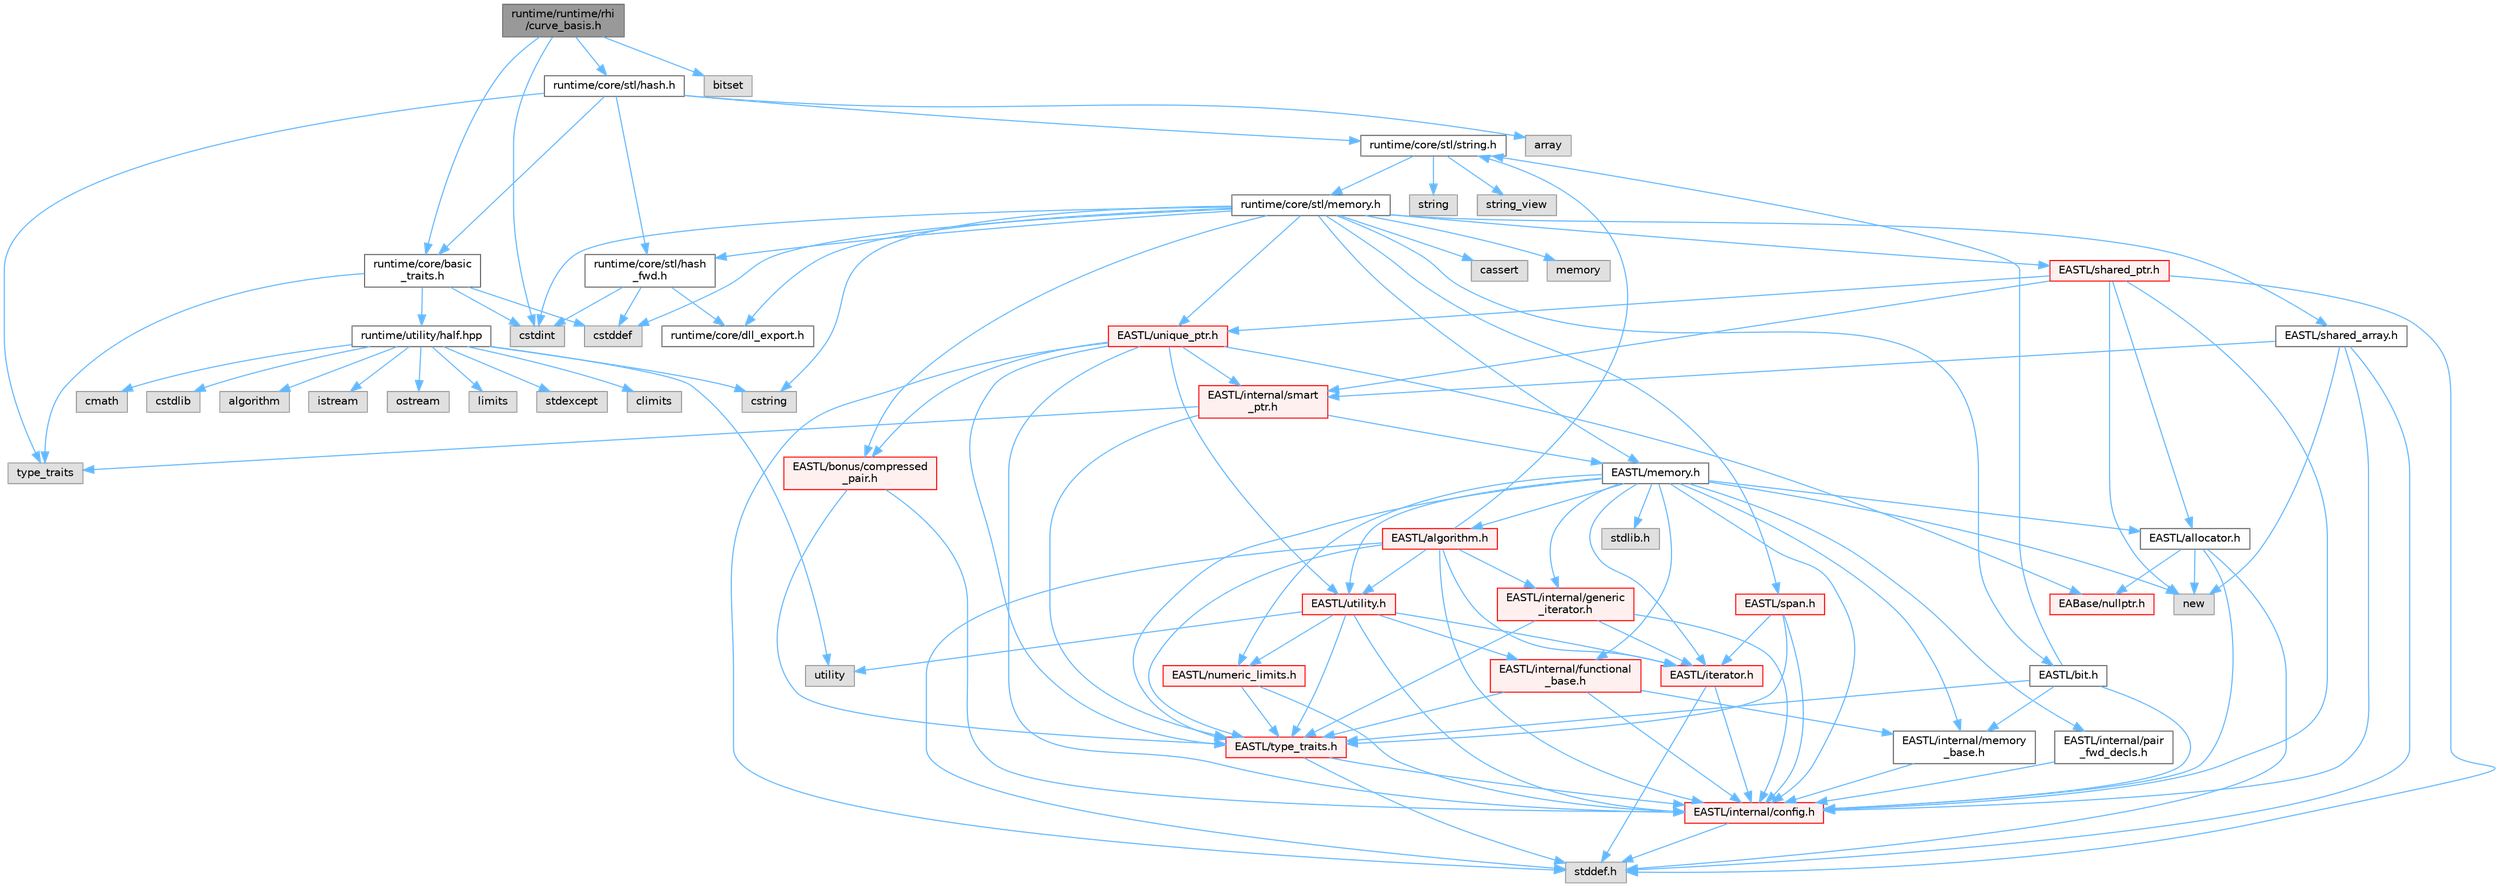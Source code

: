 digraph "runtime/runtime/rhi/curve_basis.h"
{
 // LATEX_PDF_SIZE
  bgcolor="transparent";
  edge [fontname=Helvetica,fontsize=10,labelfontname=Helvetica,labelfontsize=10];
  node [fontname=Helvetica,fontsize=10,shape=box,height=0.2,width=0.4];
  Node1 [id="Node000001",label="runtime/runtime/rhi\l/curve_basis.h",height=0.2,width=0.4,color="gray40", fillcolor="grey60", style="filled", fontcolor="black",tooltip=" "];
  Node1 -> Node2 [id="edge1_Node000001_Node000002",color="steelblue1",style="solid",tooltip=" "];
  Node2 [id="Node000002",label="cstdint",height=0.2,width=0.4,color="grey60", fillcolor="#E0E0E0", style="filled",tooltip=" "];
  Node1 -> Node3 [id="edge2_Node000001_Node000003",color="steelblue1",style="solid",tooltip=" "];
  Node3 [id="Node000003",label="bitset",height=0.2,width=0.4,color="grey60", fillcolor="#E0E0E0", style="filled",tooltip=" "];
  Node1 -> Node4 [id="edge3_Node000001_Node000004",color="steelblue1",style="solid",tooltip=" "];
  Node4 [id="Node000004",label="runtime/core/basic\l_traits.h",height=0.2,width=0.4,color="grey40", fillcolor="white", style="filled",URL="$basic__traits_8h.html",tooltip=" "];
  Node4 -> Node2 [id="edge4_Node000004_Node000002",color="steelblue1",style="solid",tooltip=" "];
  Node4 -> Node5 [id="edge5_Node000004_Node000005",color="steelblue1",style="solid",tooltip=" "];
  Node5 [id="Node000005",label="cstddef",height=0.2,width=0.4,color="grey60", fillcolor="#E0E0E0", style="filled",tooltip=" "];
  Node4 -> Node6 [id="edge6_Node000004_Node000006",color="steelblue1",style="solid",tooltip=" "];
  Node6 [id="Node000006",label="type_traits",height=0.2,width=0.4,color="grey60", fillcolor="#E0E0E0", style="filled",tooltip=" "];
  Node4 -> Node7 [id="edge7_Node000004_Node000007",color="steelblue1",style="solid",tooltip=" "];
  Node7 [id="Node000007",label="runtime/utility/half.hpp",height=0.2,width=0.4,color="grey40", fillcolor="white", style="filled",URL="$half_8hpp.html",tooltip=" "];
  Node7 -> Node8 [id="edge8_Node000007_Node000008",color="steelblue1",style="solid",tooltip=" "];
  Node8 [id="Node000008",label="utility",height=0.2,width=0.4,color="grey60", fillcolor="#E0E0E0", style="filled",tooltip=" "];
  Node7 -> Node9 [id="edge9_Node000007_Node000009",color="steelblue1",style="solid",tooltip=" "];
  Node9 [id="Node000009",label="algorithm",height=0.2,width=0.4,color="grey60", fillcolor="#E0E0E0", style="filled",tooltip=" "];
  Node7 -> Node10 [id="edge10_Node000007_Node000010",color="steelblue1",style="solid",tooltip=" "];
  Node10 [id="Node000010",label="istream",height=0.2,width=0.4,color="grey60", fillcolor="#E0E0E0", style="filled",tooltip=" "];
  Node7 -> Node11 [id="edge11_Node000007_Node000011",color="steelblue1",style="solid",tooltip=" "];
  Node11 [id="Node000011",label="ostream",height=0.2,width=0.4,color="grey60", fillcolor="#E0E0E0", style="filled",tooltip=" "];
  Node7 -> Node12 [id="edge12_Node000007_Node000012",color="steelblue1",style="solid",tooltip=" "];
  Node12 [id="Node000012",label="limits",height=0.2,width=0.4,color="grey60", fillcolor="#E0E0E0", style="filled",tooltip=" "];
  Node7 -> Node13 [id="edge13_Node000007_Node000013",color="steelblue1",style="solid",tooltip=" "];
  Node13 [id="Node000013",label="stdexcept",height=0.2,width=0.4,color="grey60", fillcolor="#E0E0E0", style="filled",tooltip=" "];
  Node7 -> Node14 [id="edge14_Node000007_Node000014",color="steelblue1",style="solid",tooltip=" "];
  Node14 [id="Node000014",label="climits",height=0.2,width=0.4,color="grey60", fillcolor="#E0E0E0", style="filled",tooltip=" "];
  Node7 -> Node15 [id="edge15_Node000007_Node000015",color="steelblue1",style="solid",tooltip=" "];
  Node15 [id="Node000015",label="cmath",height=0.2,width=0.4,color="grey60", fillcolor="#E0E0E0", style="filled",tooltip=" "];
  Node7 -> Node16 [id="edge16_Node000007_Node000016",color="steelblue1",style="solid",tooltip=" "];
  Node16 [id="Node000016",label="cstring",height=0.2,width=0.4,color="grey60", fillcolor="#E0E0E0", style="filled",tooltip=" "];
  Node7 -> Node17 [id="edge17_Node000007_Node000017",color="steelblue1",style="solid",tooltip=" "];
  Node17 [id="Node000017",label="cstdlib",height=0.2,width=0.4,color="grey60", fillcolor="#E0E0E0", style="filled",tooltip=" "];
  Node1 -> Node18 [id="edge18_Node000001_Node000018",color="steelblue1",style="solid",tooltip=" "];
  Node18 [id="Node000018",label="runtime/core/stl/hash.h",height=0.2,width=0.4,color="grey40", fillcolor="white", style="filled",URL="$hash_8h.html",tooltip=" "];
  Node18 -> Node19 [id="edge19_Node000018_Node000019",color="steelblue1",style="solid",tooltip=" "];
  Node19 [id="Node000019",label="array",height=0.2,width=0.4,color="grey60", fillcolor="#E0E0E0", style="filled",tooltip=" "];
  Node18 -> Node6 [id="edge20_Node000018_Node000006",color="steelblue1",style="solid",tooltip=" "];
  Node18 -> Node20 [id="edge21_Node000018_Node000020",color="steelblue1",style="solid",tooltip=" "];
  Node20 [id="Node000020",label="runtime/core/stl/hash\l_fwd.h",height=0.2,width=0.4,color="grey40", fillcolor="white", style="filled",URL="$hash__fwd_8h.html",tooltip=" "];
  Node20 -> Node5 [id="edge22_Node000020_Node000005",color="steelblue1",style="solid",tooltip=" "];
  Node20 -> Node2 [id="edge23_Node000020_Node000002",color="steelblue1",style="solid",tooltip=" "];
  Node20 -> Node21 [id="edge24_Node000020_Node000021",color="steelblue1",style="solid",tooltip=" "];
  Node21 [id="Node000021",label="runtime/core/dll_export.h",height=0.2,width=0.4,color="grey40", fillcolor="white", style="filled",URL="$dll__export_8h.html",tooltip=" "];
  Node18 -> Node22 [id="edge25_Node000018_Node000022",color="steelblue1",style="solid",tooltip=" "];
  Node22 [id="Node000022",label="runtime/core/stl/string.h",height=0.2,width=0.4,color="grey40", fillcolor="white", style="filled",URL="$string_8h.html",tooltip=" "];
  Node22 -> Node23 [id="edge26_Node000022_Node000023",color="steelblue1",style="solid",tooltip=" "];
  Node23 [id="Node000023",label="string",height=0.2,width=0.4,color="grey60", fillcolor="#E0E0E0", style="filled",tooltip=" "];
  Node22 -> Node24 [id="edge27_Node000022_Node000024",color="steelblue1",style="solid",tooltip=" "];
  Node24 [id="Node000024",label="string_view",height=0.2,width=0.4,color="grey60", fillcolor="#E0E0E0", style="filled",tooltip=" "];
  Node22 -> Node25 [id="edge28_Node000022_Node000025",color="steelblue1",style="solid",tooltip=" "];
  Node25 [id="Node000025",label="runtime/core/stl/memory.h",height=0.2,width=0.4,color="grey40", fillcolor="white", style="filled",URL="$core_2stl_2memory_8h.html",tooltip=" "];
  Node25 -> Node5 [id="edge29_Node000025_Node000005",color="steelblue1",style="solid",tooltip=" "];
  Node25 -> Node2 [id="edge30_Node000025_Node000002",color="steelblue1",style="solid",tooltip=" "];
  Node25 -> Node26 [id="edge31_Node000025_Node000026",color="steelblue1",style="solid",tooltip=" "];
  Node26 [id="Node000026",label="cassert",height=0.2,width=0.4,color="grey60", fillcolor="#E0E0E0", style="filled",tooltip=" "];
  Node25 -> Node27 [id="edge32_Node000025_Node000027",color="steelblue1",style="solid",tooltip=" "];
  Node27 [id="Node000027",label="memory",height=0.2,width=0.4,color="grey60", fillcolor="#E0E0E0", style="filled",tooltip=" "];
  Node25 -> Node16 [id="edge33_Node000025_Node000016",color="steelblue1",style="solid",tooltip=" "];
  Node25 -> Node28 [id="edge34_Node000025_Node000028",color="steelblue1",style="solid",tooltip=" "];
  Node28 [id="Node000028",label="EASTL/bit.h",height=0.2,width=0.4,color="grey40", fillcolor="white", style="filled",URL="$bit_8h.html",tooltip=" "];
  Node28 -> Node29 [id="edge35_Node000028_Node000029",color="steelblue1",style="solid",tooltip=" "];
  Node29 [id="Node000029",label="EASTL/internal/config.h",height=0.2,width=0.4,color="red", fillcolor="#FFF0F0", style="filled",URL="$config_8h.html",tooltip=" "];
  Node29 -> Node37 [id="edge36_Node000029_Node000037",color="steelblue1",style="solid",tooltip=" "];
  Node37 [id="Node000037",label="stddef.h",height=0.2,width=0.4,color="grey60", fillcolor="#E0E0E0", style="filled",tooltip=" "];
  Node28 -> Node38 [id="edge37_Node000028_Node000038",color="steelblue1",style="solid",tooltip=" "];
  Node38 [id="Node000038",label="EASTL/internal/memory\l_base.h",height=0.2,width=0.4,color="grey40", fillcolor="white", style="filled",URL="$memory__base_8h.html",tooltip=" "];
  Node38 -> Node29 [id="edge38_Node000038_Node000029",color="steelblue1",style="solid",tooltip=" "];
  Node28 -> Node39 [id="edge39_Node000028_Node000039",color="steelblue1",style="solid",tooltip=" "];
  Node39 [id="Node000039",label="EASTL/type_traits.h",height=0.2,width=0.4,color="red", fillcolor="#FFF0F0", style="filled",URL="$_e_a_s_t_l_2include_2_e_a_s_t_l_2type__traits_8h.html",tooltip=" "];
  Node39 -> Node29 [id="edge40_Node000039_Node000029",color="steelblue1",style="solid",tooltip=" "];
  Node39 -> Node37 [id="edge41_Node000039_Node000037",color="steelblue1",style="solid",tooltip=" "];
  Node28 -> Node22 [id="edge42_Node000028_Node000022",color="steelblue1",style="solid",tooltip=" "];
  Node25 -> Node49 [id="edge43_Node000025_Node000049",color="steelblue1",style="solid",tooltip=" "];
  Node49 [id="Node000049",label="EASTL/memory.h",height=0.2,width=0.4,color="grey40", fillcolor="white", style="filled",URL="$_e_a_s_t_l_2include_2_e_a_s_t_l_2memory_8h.html",tooltip=" "];
  Node49 -> Node29 [id="edge44_Node000049_Node000029",color="steelblue1",style="solid",tooltip=" "];
  Node49 -> Node38 [id="edge45_Node000049_Node000038",color="steelblue1",style="solid",tooltip=" "];
  Node49 -> Node50 [id="edge46_Node000049_Node000050",color="steelblue1",style="solid",tooltip=" "];
  Node50 [id="Node000050",label="EASTL/internal/generic\l_iterator.h",height=0.2,width=0.4,color="red", fillcolor="#FFF0F0", style="filled",URL="$generic__iterator_8h.html",tooltip=" "];
  Node50 -> Node29 [id="edge47_Node000050_Node000029",color="steelblue1",style="solid",tooltip=" "];
  Node50 -> Node51 [id="edge48_Node000050_Node000051",color="steelblue1",style="solid",tooltip=" "];
  Node51 [id="Node000051",label="EASTL/iterator.h",height=0.2,width=0.4,color="red", fillcolor="#FFF0F0", style="filled",URL="$_e_a_s_t_l_2include_2_e_a_s_t_l_2iterator_8h.html",tooltip=" "];
  Node51 -> Node29 [id="edge49_Node000051_Node000029",color="steelblue1",style="solid",tooltip=" "];
  Node51 -> Node37 [id="edge50_Node000051_Node000037",color="steelblue1",style="solid",tooltip=" "];
  Node50 -> Node39 [id="edge51_Node000050_Node000039",color="steelblue1",style="solid",tooltip=" "];
  Node49 -> Node54 [id="edge52_Node000049_Node000054",color="steelblue1",style="solid",tooltip=" "];
  Node54 [id="Node000054",label="EASTL/internal/pair\l_fwd_decls.h",height=0.2,width=0.4,color="grey40", fillcolor="white", style="filled",URL="$pair__fwd__decls_8h.html",tooltip=" "];
  Node54 -> Node29 [id="edge53_Node000054_Node000029",color="steelblue1",style="solid",tooltip=" "];
  Node49 -> Node55 [id="edge54_Node000049_Node000055",color="steelblue1",style="solid",tooltip=" "];
  Node55 [id="Node000055",label="EASTL/internal/functional\l_base.h",height=0.2,width=0.4,color="red", fillcolor="#FFF0F0", style="filled",URL="$functional__base_8h.html",tooltip=" "];
  Node55 -> Node29 [id="edge55_Node000055_Node000029",color="steelblue1",style="solid",tooltip=" "];
  Node55 -> Node38 [id="edge56_Node000055_Node000038",color="steelblue1",style="solid",tooltip=" "];
  Node55 -> Node39 [id="edge57_Node000055_Node000039",color="steelblue1",style="solid",tooltip=" "];
  Node49 -> Node56 [id="edge58_Node000049_Node000056",color="steelblue1",style="solid",tooltip=" "];
  Node56 [id="Node000056",label="EASTL/algorithm.h",height=0.2,width=0.4,color="red", fillcolor="#FFF0F0", style="filled",URL="$_e_a_s_t_l_2include_2_e_a_s_t_l_2algorithm_8h.html",tooltip=" "];
  Node56 -> Node29 [id="edge59_Node000056_Node000029",color="steelblue1",style="solid",tooltip=" "];
  Node56 -> Node39 [id="edge60_Node000056_Node000039",color="steelblue1",style="solid",tooltip=" "];
  Node56 -> Node51 [id="edge61_Node000056_Node000051",color="steelblue1",style="solid",tooltip=" "];
  Node56 -> Node66 [id="edge62_Node000056_Node000066",color="steelblue1",style="solid",tooltip=" "];
  Node66 [id="Node000066",label="EASTL/utility.h",height=0.2,width=0.4,color="red", fillcolor="#FFF0F0", style="filled",URL="$_e_a_s_t_l_2include_2_e_a_s_t_l_2utility_8h.html",tooltip=" "];
  Node66 -> Node29 [id="edge63_Node000066_Node000029",color="steelblue1",style="solid",tooltip=" "];
  Node66 -> Node39 [id="edge64_Node000066_Node000039",color="steelblue1",style="solid",tooltip=" "];
  Node66 -> Node51 [id="edge65_Node000066_Node000051",color="steelblue1",style="solid",tooltip=" "];
  Node66 -> Node67 [id="edge66_Node000066_Node000067",color="steelblue1",style="solid",tooltip=" "];
  Node67 [id="Node000067",label="EASTL/numeric_limits.h",height=0.2,width=0.4,color="red", fillcolor="#FFF0F0", style="filled",URL="$numeric__limits_8h.html",tooltip=" "];
  Node67 -> Node29 [id="edge67_Node000067_Node000029",color="steelblue1",style="solid",tooltip=" "];
  Node67 -> Node39 [id="edge68_Node000067_Node000039",color="steelblue1",style="solid",tooltip=" "];
  Node66 -> Node55 [id="edge69_Node000066_Node000055",color="steelblue1",style="solid",tooltip=" "];
  Node66 -> Node8 [id="edge70_Node000066_Node000008",color="steelblue1",style="solid",tooltip=" "];
  Node56 -> Node50 [id="edge71_Node000056_Node000050",color="steelblue1",style="solid",tooltip=" "];
  Node56 -> Node37 [id="edge72_Node000056_Node000037",color="steelblue1",style="solid",tooltip=" "];
  Node56 -> Node22 [id="edge73_Node000056_Node000022",color="steelblue1",style="solid",tooltip=" "];
  Node49 -> Node39 [id="edge74_Node000049_Node000039",color="steelblue1",style="solid",tooltip=" "];
  Node49 -> Node63 [id="edge75_Node000049_Node000063",color="steelblue1",style="solid",tooltip=" "];
  Node63 [id="Node000063",label="EASTL/allocator.h",height=0.2,width=0.4,color="grey40", fillcolor="white", style="filled",URL="$allocator_8h.html",tooltip=" "];
  Node63 -> Node29 [id="edge76_Node000063_Node000029",color="steelblue1",style="solid",tooltip=" "];
  Node63 -> Node41 [id="edge77_Node000063_Node000041",color="steelblue1",style="solid",tooltip=" "];
  Node41 [id="Node000041",label="EABase/nullptr.h",height=0.2,width=0.4,color="red", fillcolor="#FFF0F0", style="filled",URL="$nullptr_8h.html",tooltip=" "];
  Node63 -> Node37 [id="edge78_Node000063_Node000037",color="steelblue1",style="solid",tooltip=" "];
  Node63 -> Node64 [id="edge79_Node000063_Node000064",color="steelblue1",style="solid",tooltip=" "];
  Node64 [id="Node000064",label="new",height=0.2,width=0.4,color="grey60", fillcolor="#E0E0E0", style="filled",tooltip=" "];
  Node49 -> Node51 [id="edge80_Node000049_Node000051",color="steelblue1",style="solid",tooltip=" "];
  Node49 -> Node66 [id="edge81_Node000049_Node000066",color="steelblue1",style="solid",tooltip=" "];
  Node49 -> Node67 [id="edge82_Node000049_Node000067",color="steelblue1",style="solid",tooltip=" "];
  Node49 -> Node75 [id="edge83_Node000049_Node000075",color="steelblue1",style="solid",tooltip=" "];
  Node75 [id="Node000075",label="stdlib.h",height=0.2,width=0.4,color="grey60", fillcolor="#E0E0E0", style="filled",tooltip=" "];
  Node49 -> Node64 [id="edge84_Node000049_Node000064",color="steelblue1",style="solid",tooltip=" "];
  Node25 -> Node76 [id="edge85_Node000025_Node000076",color="steelblue1",style="solid",tooltip=" "];
  Node76 [id="Node000076",label="EASTL/shared_array.h",height=0.2,width=0.4,color="grey40", fillcolor="white", style="filled",URL="$shared__array_8h.html",tooltip=" "];
  Node76 -> Node29 [id="edge86_Node000076_Node000029",color="steelblue1",style="solid",tooltip=" "];
  Node76 -> Node77 [id="edge87_Node000076_Node000077",color="steelblue1",style="solid",tooltip=" "];
  Node77 [id="Node000077",label="EASTL/internal/smart\l_ptr.h",height=0.2,width=0.4,color="red", fillcolor="#FFF0F0", style="filled",URL="$smart__ptr_8h.html",tooltip=" "];
  Node77 -> Node6 [id="edge88_Node000077_Node000006",color="steelblue1",style="solid",tooltip=" "];
  Node77 -> Node49 [id="edge89_Node000077_Node000049",color="steelblue1",style="solid",tooltip=" "];
  Node77 -> Node39 [id="edge90_Node000077_Node000039",color="steelblue1",style="solid",tooltip=" "];
  Node76 -> Node64 [id="edge91_Node000076_Node000064",color="steelblue1",style="solid",tooltip=" "];
  Node76 -> Node37 [id="edge92_Node000076_Node000037",color="steelblue1",style="solid",tooltip=" "];
  Node25 -> Node78 [id="edge93_Node000025_Node000078",color="steelblue1",style="solid",tooltip=" "];
  Node78 [id="Node000078",label="EASTL/unique_ptr.h",height=0.2,width=0.4,color="red", fillcolor="#FFF0F0", style="filled",URL="$unique__ptr_8h.html",tooltip=" "];
  Node78 -> Node41 [id="edge94_Node000078_Node000041",color="steelblue1",style="solid",tooltip=" "];
  Node78 -> Node79 [id="edge95_Node000078_Node000079",color="steelblue1",style="solid",tooltip=" "];
  Node79 [id="Node000079",label="EASTL/bonus/compressed\l_pair.h",height=0.2,width=0.4,color="red", fillcolor="#FFF0F0", style="filled",URL="$compressed__pair_8h.html",tooltip=" "];
  Node79 -> Node29 [id="edge96_Node000079_Node000029",color="steelblue1",style="solid",tooltip=" "];
  Node79 -> Node39 [id="edge97_Node000079_Node000039",color="steelblue1",style="solid",tooltip=" "];
  Node78 -> Node29 [id="edge98_Node000078_Node000029",color="steelblue1",style="solid",tooltip=" "];
  Node78 -> Node77 [id="edge99_Node000078_Node000077",color="steelblue1",style="solid",tooltip=" "];
  Node78 -> Node39 [id="edge100_Node000078_Node000039",color="steelblue1",style="solid",tooltip=" "];
  Node78 -> Node66 [id="edge101_Node000078_Node000066",color="steelblue1",style="solid",tooltip=" "];
  Node78 -> Node37 [id="edge102_Node000078_Node000037",color="steelblue1",style="solid",tooltip=" "];
  Node25 -> Node81 [id="edge103_Node000025_Node000081",color="steelblue1",style="solid",tooltip=" "];
  Node81 [id="Node000081",label="EASTL/shared_ptr.h",height=0.2,width=0.4,color="red", fillcolor="#FFF0F0", style="filled",URL="$shared__ptr_8h.html",tooltip=" "];
  Node81 -> Node29 [id="edge104_Node000081_Node000029",color="steelblue1",style="solid",tooltip=" "];
  Node81 -> Node77 [id="edge105_Node000081_Node000077",color="steelblue1",style="solid",tooltip=" "];
  Node81 -> Node78 [id="edge106_Node000081_Node000078",color="steelblue1",style="solid",tooltip=" "];
  Node81 -> Node63 [id="edge107_Node000081_Node000063",color="steelblue1",style="solid",tooltip=" "];
  Node81 -> Node64 [id="edge108_Node000081_Node000064",color="steelblue1",style="solid",tooltip=" "];
  Node81 -> Node37 [id="edge109_Node000081_Node000037",color="steelblue1",style="solid",tooltip=" "];
  Node25 -> Node161 [id="edge110_Node000025_Node000161",color="steelblue1",style="solid",tooltip=" "];
  Node161 [id="Node000161",label="EASTL/span.h",height=0.2,width=0.4,color="red", fillcolor="#FFF0F0", style="filled",URL="$span_8h.html",tooltip=" "];
  Node161 -> Node29 [id="edge111_Node000161_Node000029",color="steelblue1",style="solid",tooltip=" "];
  Node161 -> Node39 [id="edge112_Node000161_Node000039",color="steelblue1",style="solid",tooltip=" "];
  Node161 -> Node51 [id="edge113_Node000161_Node000051",color="steelblue1",style="solid",tooltip=" "];
  Node25 -> Node79 [id="edge114_Node000025_Node000079",color="steelblue1",style="solid",tooltip=" "];
  Node25 -> Node21 [id="edge115_Node000025_Node000021",color="steelblue1",style="solid",tooltip=" "];
  Node25 -> Node20 [id="edge116_Node000025_Node000020",color="steelblue1",style="solid",tooltip=" "];
  Node18 -> Node4 [id="edge117_Node000018_Node000004",color="steelblue1",style="solid",tooltip=" "];
}
